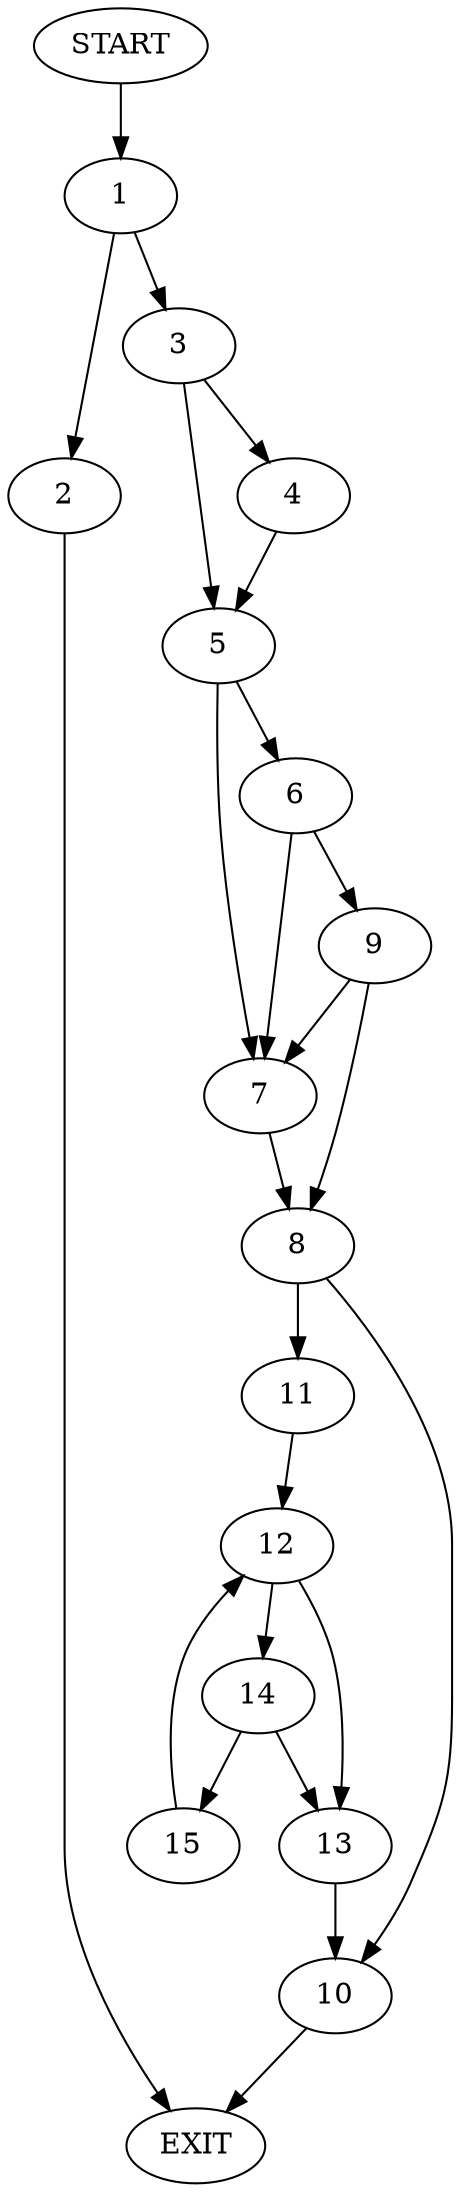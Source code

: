 digraph {
0 [label="START"]
16 [label="EXIT"]
0 -> 1
1 -> 2
1 -> 3
3 -> 4
3 -> 5
2 -> 16
4 -> 5
5 -> 6
5 -> 7
7 -> 8
6 -> 9
6 -> 7
9 -> 7
9 -> 8
8 -> 10
8 -> 11
10 -> 16
11 -> 12
12 -> 13
12 -> 14
14 -> 15
14 -> 13
13 -> 10
15 -> 12
}
